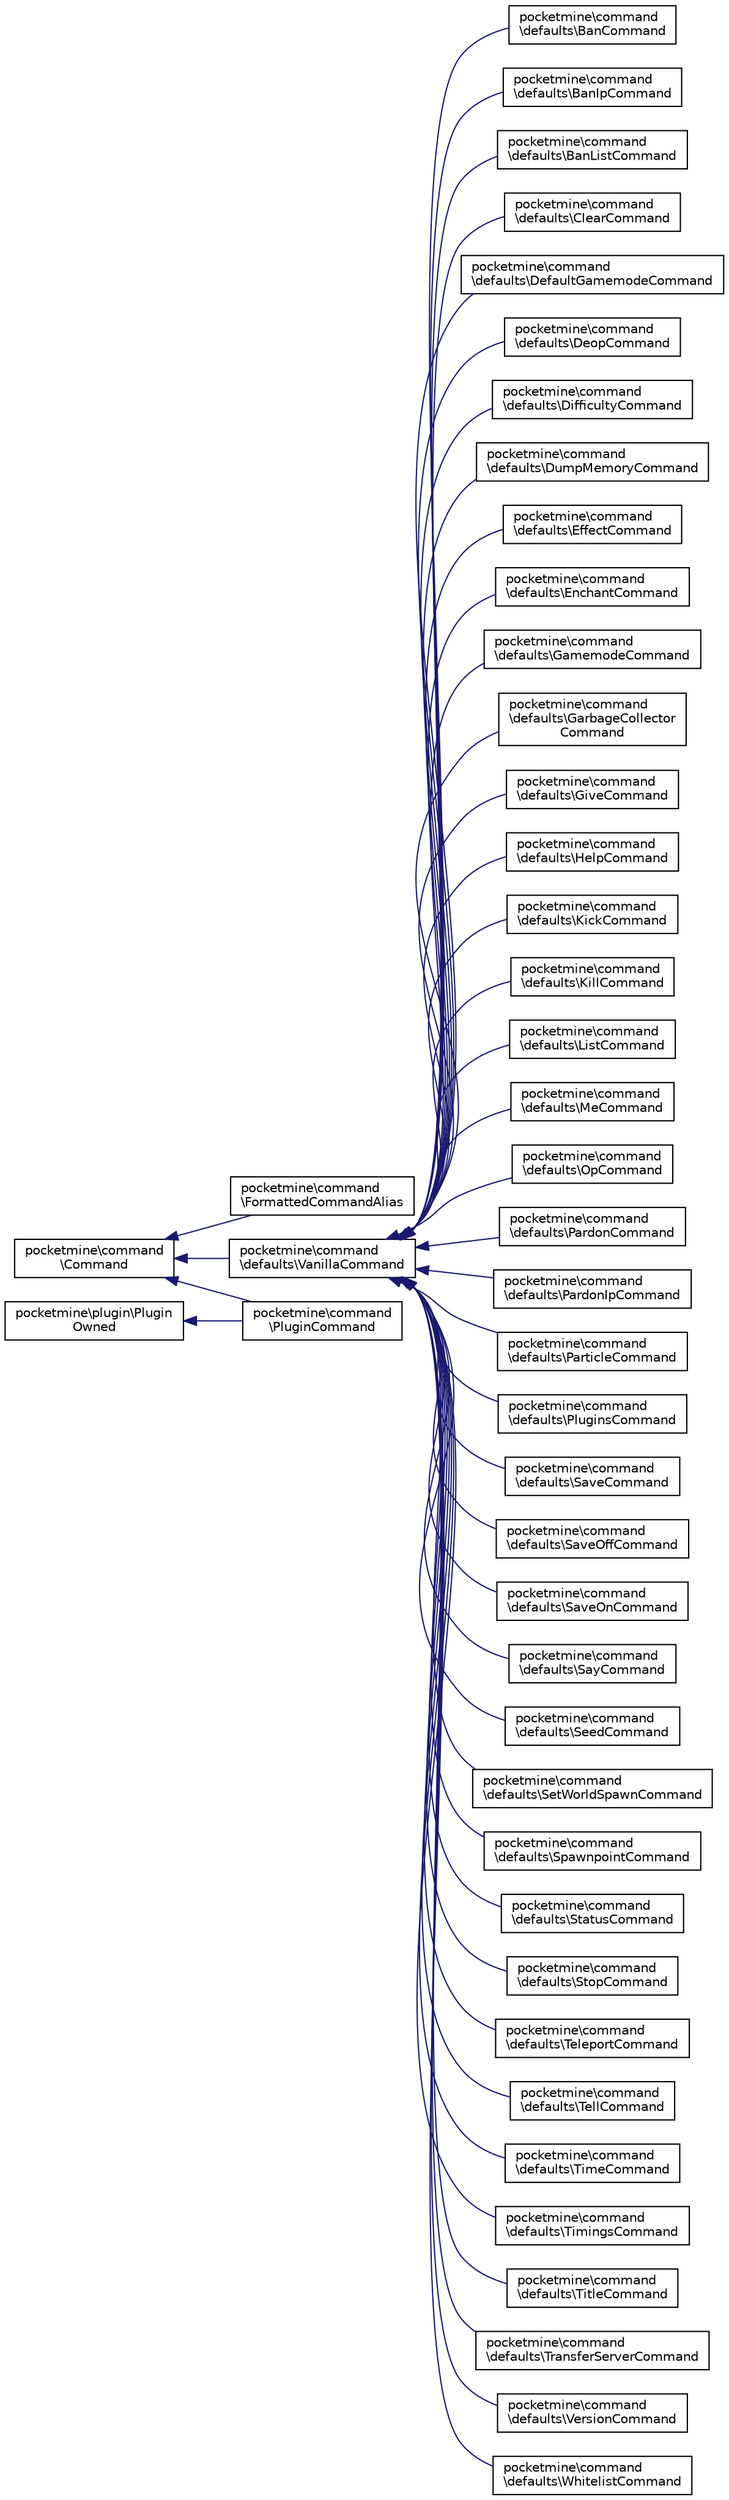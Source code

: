 digraph "Graphical Class Hierarchy"
{
 // INTERACTIVE_SVG=YES
 // LATEX_PDF_SIZE
  edge [fontname="Helvetica",fontsize="10",labelfontname="Helvetica",labelfontsize="10"];
  node [fontname="Helvetica",fontsize="10",shape=record];
  rankdir="LR";
  Node0 [label="pocketmine\\command\l\\Command",height=0.2,width=0.4,color="black", fillcolor="white", style="filled",URL="$d6/df1/classpocketmine_1_1command_1_1_command.html",tooltip=" "];
  Node0 -> Node1 [dir="back",color="midnightblue",fontsize="10",style="solid",fontname="Helvetica"];
  Node1 [label="pocketmine\\command\l\\FormattedCommandAlias",height=0.2,width=0.4,color="black", fillcolor="white", style="filled",URL="$d7/d80/classpocketmine_1_1command_1_1_formatted_command_alias.html",tooltip=" "];
  Node0 -> Node2 [dir="back",color="midnightblue",fontsize="10",style="solid",fontname="Helvetica"];
  Node2 [label="pocketmine\\command\l\\PluginCommand",height=0.2,width=0.4,color="black", fillcolor="white", style="filled",URL="$d7/d63/classpocketmine_1_1command_1_1_plugin_command.html",tooltip=" "];
  Node0 -> Node4 [dir="back",color="midnightblue",fontsize="10",style="solid",fontname="Helvetica"];
  Node4 [label="pocketmine\\command\l\\defaults\\VanillaCommand",height=0.2,width=0.4,color="black", fillcolor="white", style="filled",URL="$d5/dfa/classpocketmine_1_1command_1_1defaults_1_1_vanilla_command.html",tooltip=" "];
  Node4 -> Node5 [dir="back",color="midnightblue",fontsize="10",style="solid",fontname="Helvetica"];
  Node5 [label="pocketmine\\command\l\\defaults\\BanCommand",height=0.2,width=0.4,color="black", fillcolor="white", style="filled",URL="$da/d23/classpocketmine_1_1command_1_1defaults_1_1_ban_command.html",tooltip=" "];
  Node4 -> Node6 [dir="back",color="midnightblue",fontsize="10",style="solid",fontname="Helvetica"];
  Node6 [label="pocketmine\\command\l\\defaults\\BanIpCommand",height=0.2,width=0.4,color="black", fillcolor="white", style="filled",URL="$d1/d73/classpocketmine_1_1command_1_1defaults_1_1_ban_ip_command.html",tooltip=" "];
  Node4 -> Node7 [dir="back",color="midnightblue",fontsize="10",style="solid",fontname="Helvetica"];
  Node7 [label="pocketmine\\command\l\\defaults\\BanListCommand",height=0.2,width=0.4,color="black", fillcolor="white", style="filled",URL="$d7/d21/classpocketmine_1_1command_1_1defaults_1_1_ban_list_command.html",tooltip=" "];
  Node4 -> Node8 [dir="back",color="midnightblue",fontsize="10",style="solid",fontname="Helvetica"];
  Node8 [label="pocketmine\\command\l\\defaults\\ClearCommand",height=0.2,width=0.4,color="black", fillcolor="white", style="filled",URL="$da/d9c/classpocketmine_1_1command_1_1defaults_1_1_clear_command.html",tooltip=" "];
  Node4 -> Node9 [dir="back",color="midnightblue",fontsize="10",style="solid",fontname="Helvetica"];
  Node9 [label="pocketmine\\command\l\\defaults\\DefaultGamemodeCommand",height=0.2,width=0.4,color="black", fillcolor="white", style="filled",URL="$d5/d93/classpocketmine_1_1command_1_1defaults_1_1_default_gamemode_command.html",tooltip=" "];
  Node4 -> Node10 [dir="back",color="midnightblue",fontsize="10",style="solid",fontname="Helvetica"];
  Node10 [label="pocketmine\\command\l\\defaults\\DeopCommand",height=0.2,width=0.4,color="black", fillcolor="white", style="filled",URL="$dc/dd8/classpocketmine_1_1command_1_1defaults_1_1_deop_command.html",tooltip=" "];
  Node4 -> Node11 [dir="back",color="midnightblue",fontsize="10",style="solid",fontname="Helvetica"];
  Node11 [label="pocketmine\\command\l\\defaults\\DifficultyCommand",height=0.2,width=0.4,color="black", fillcolor="white", style="filled",URL="$d0/d74/classpocketmine_1_1command_1_1defaults_1_1_difficulty_command.html",tooltip=" "];
  Node4 -> Node12 [dir="back",color="midnightblue",fontsize="10",style="solid",fontname="Helvetica"];
  Node12 [label="pocketmine\\command\l\\defaults\\DumpMemoryCommand",height=0.2,width=0.4,color="black", fillcolor="white", style="filled",URL="$dc/d4c/classpocketmine_1_1command_1_1defaults_1_1_dump_memory_command.html",tooltip=" "];
  Node4 -> Node13 [dir="back",color="midnightblue",fontsize="10",style="solid",fontname="Helvetica"];
  Node13 [label="pocketmine\\command\l\\defaults\\EffectCommand",height=0.2,width=0.4,color="black", fillcolor="white", style="filled",URL="$d8/dc9/classpocketmine_1_1command_1_1defaults_1_1_effect_command.html",tooltip=" "];
  Node4 -> Node14 [dir="back",color="midnightblue",fontsize="10",style="solid",fontname="Helvetica"];
  Node14 [label="pocketmine\\command\l\\defaults\\EnchantCommand",height=0.2,width=0.4,color="black", fillcolor="white", style="filled",URL="$df/dd0/classpocketmine_1_1command_1_1defaults_1_1_enchant_command.html",tooltip=" "];
  Node4 -> Node15 [dir="back",color="midnightblue",fontsize="10",style="solid",fontname="Helvetica"];
  Node15 [label="pocketmine\\command\l\\defaults\\GamemodeCommand",height=0.2,width=0.4,color="black", fillcolor="white", style="filled",URL="$d7/de4/classpocketmine_1_1command_1_1defaults_1_1_gamemode_command.html",tooltip=" "];
  Node4 -> Node16 [dir="back",color="midnightblue",fontsize="10",style="solid",fontname="Helvetica"];
  Node16 [label="pocketmine\\command\l\\defaults\\GarbageCollector\lCommand",height=0.2,width=0.4,color="black", fillcolor="white", style="filled",URL="$dd/d1e/classpocketmine_1_1command_1_1defaults_1_1_garbage_collector_command.html",tooltip=" "];
  Node4 -> Node17 [dir="back",color="midnightblue",fontsize="10",style="solid",fontname="Helvetica"];
  Node17 [label="pocketmine\\command\l\\defaults\\GiveCommand",height=0.2,width=0.4,color="black", fillcolor="white", style="filled",URL="$d8/d3e/classpocketmine_1_1command_1_1defaults_1_1_give_command.html",tooltip=" "];
  Node4 -> Node18 [dir="back",color="midnightblue",fontsize="10",style="solid",fontname="Helvetica"];
  Node18 [label="pocketmine\\command\l\\defaults\\HelpCommand",height=0.2,width=0.4,color="black", fillcolor="white", style="filled",URL="$da/d3a/classpocketmine_1_1command_1_1defaults_1_1_help_command.html",tooltip=" "];
  Node4 -> Node19 [dir="back",color="midnightblue",fontsize="10",style="solid",fontname="Helvetica"];
  Node19 [label="pocketmine\\command\l\\defaults\\KickCommand",height=0.2,width=0.4,color="black", fillcolor="white", style="filled",URL="$d7/dce/classpocketmine_1_1command_1_1defaults_1_1_kick_command.html",tooltip=" "];
  Node4 -> Node20 [dir="back",color="midnightblue",fontsize="10",style="solid",fontname="Helvetica"];
  Node20 [label="pocketmine\\command\l\\defaults\\KillCommand",height=0.2,width=0.4,color="black", fillcolor="white", style="filled",URL="$dc/d6e/classpocketmine_1_1command_1_1defaults_1_1_kill_command.html",tooltip=" "];
  Node4 -> Node21 [dir="back",color="midnightblue",fontsize="10",style="solid",fontname="Helvetica"];
  Node21 [label="pocketmine\\command\l\\defaults\\ListCommand",height=0.2,width=0.4,color="black", fillcolor="white", style="filled",URL="$d3/d0a/classpocketmine_1_1command_1_1defaults_1_1_list_command.html",tooltip=" "];
  Node4 -> Node22 [dir="back",color="midnightblue",fontsize="10",style="solid",fontname="Helvetica"];
  Node22 [label="pocketmine\\command\l\\defaults\\MeCommand",height=0.2,width=0.4,color="black", fillcolor="white", style="filled",URL="$d7/d87/classpocketmine_1_1command_1_1defaults_1_1_me_command.html",tooltip=" "];
  Node4 -> Node23 [dir="back",color="midnightblue",fontsize="10",style="solid",fontname="Helvetica"];
  Node23 [label="pocketmine\\command\l\\defaults\\OpCommand",height=0.2,width=0.4,color="black", fillcolor="white", style="filled",URL="$df/d64/classpocketmine_1_1command_1_1defaults_1_1_op_command.html",tooltip=" "];
  Node4 -> Node24 [dir="back",color="midnightblue",fontsize="10",style="solid",fontname="Helvetica"];
  Node24 [label="pocketmine\\command\l\\defaults\\PardonCommand",height=0.2,width=0.4,color="black", fillcolor="white", style="filled",URL="$d2/dea/classpocketmine_1_1command_1_1defaults_1_1_pardon_command.html",tooltip=" "];
  Node4 -> Node25 [dir="back",color="midnightblue",fontsize="10",style="solid",fontname="Helvetica"];
  Node25 [label="pocketmine\\command\l\\defaults\\PardonIpCommand",height=0.2,width=0.4,color="black", fillcolor="white", style="filled",URL="$dc/da7/classpocketmine_1_1command_1_1defaults_1_1_pardon_ip_command.html",tooltip=" "];
  Node4 -> Node26 [dir="back",color="midnightblue",fontsize="10",style="solid",fontname="Helvetica"];
  Node26 [label="pocketmine\\command\l\\defaults\\ParticleCommand",height=0.2,width=0.4,color="black", fillcolor="white", style="filled",URL="$dd/d9b/classpocketmine_1_1command_1_1defaults_1_1_particle_command.html",tooltip=" "];
  Node4 -> Node27 [dir="back",color="midnightblue",fontsize="10",style="solid",fontname="Helvetica"];
  Node27 [label="pocketmine\\command\l\\defaults\\PluginsCommand",height=0.2,width=0.4,color="black", fillcolor="white", style="filled",URL="$d8/d56/classpocketmine_1_1command_1_1defaults_1_1_plugins_command.html",tooltip=" "];
  Node4 -> Node28 [dir="back",color="midnightblue",fontsize="10",style="solid",fontname="Helvetica"];
  Node28 [label="pocketmine\\command\l\\defaults\\SaveCommand",height=0.2,width=0.4,color="black", fillcolor="white", style="filled",URL="$d6/ddd/classpocketmine_1_1command_1_1defaults_1_1_save_command.html",tooltip=" "];
  Node4 -> Node29 [dir="back",color="midnightblue",fontsize="10",style="solid",fontname="Helvetica"];
  Node29 [label="pocketmine\\command\l\\defaults\\SaveOffCommand",height=0.2,width=0.4,color="black", fillcolor="white", style="filled",URL="$d7/daf/classpocketmine_1_1command_1_1defaults_1_1_save_off_command.html",tooltip=" "];
  Node4 -> Node30 [dir="back",color="midnightblue",fontsize="10",style="solid",fontname="Helvetica"];
  Node30 [label="pocketmine\\command\l\\defaults\\SaveOnCommand",height=0.2,width=0.4,color="black", fillcolor="white", style="filled",URL="$d7/d8d/classpocketmine_1_1command_1_1defaults_1_1_save_on_command.html",tooltip=" "];
  Node4 -> Node31 [dir="back",color="midnightblue",fontsize="10",style="solid",fontname="Helvetica"];
  Node31 [label="pocketmine\\command\l\\defaults\\SayCommand",height=0.2,width=0.4,color="black", fillcolor="white", style="filled",URL="$d5/d3c/classpocketmine_1_1command_1_1defaults_1_1_say_command.html",tooltip=" "];
  Node4 -> Node32 [dir="back",color="midnightblue",fontsize="10",style="solid",fontname="Helvetica"];
  Node32 [label="pocketmine\\command\l\\defaults\\SeedCommand",height=0.2,width=0.4,color="black", fillcolor="white", style="filled",URL="$d3/da8/classpocketmine_1_1command_1_1defaults_1_1_seed_command.html",tooltip=" "];
  Node4 -> Node33 [dir="back",color="midnightblue",fontsize="10",style="solid",fontname="Helvetica"];
  Node33 [label="pocketmine\\command\l\\defaults\\SetWorldSpawnCommand",height=0.2,width=0.4,color="black", fillcolor="white", style="filled",URL="$df/d66/classpocketmine_1_1command_1_1defaults_1_1_set_world_spawn_command.html",tooltip=" "];
  Node4 -> Node34 [dir="back",color="midnightblue",fontsize="10",style="solid",fontname="Helvetica"];
  Node34 [label="pocketmine\\command\l\\defaults\\SpawnpointCommand",height=0.2,width=0.4,color="black", fillcolor="white", style="filled",URL="$d0/d2f/classpocketmine_1_1command_1_1defaults_1_1_spawnpoint_command.html",tooltip=" "];
  Node4 -> Node35 [dir="back",color="midnightblue",fontsize="10",style="solid",fontname="Helvetica"];
  Node35 [label="pocketmine\\command\l\\defaults\\StatusCommand",height=0.2,width=0.4,color="black", fillcolor="white", style="filled",URL="$db/dce/classpocketmine_1_1command_1_1defaults_1_1_status_command.html",tooltip=" "];
  Node4 -> Node36 [dir="back",color="midnightblue",fontsize="10",style="solid",fontname="Helvetica"];
  Node36 [label="pocketmine\\command\l\\defaults\\StopCommand",height=0.2,width=0.4,color="black", fillcolor="white", style="filled",URL="$d2/d16/classpocketmine_1_1command_1_1defaults_1_1_stop_command.html",tooltip=" "];
  Node4 -> Node37 [dir="back",color="midnightblue",fontsize="10",style="solid",fontname="Helvetica"];
  Node37 [label="pocketmine\\command\l\\defaults\\TeleportCommand",height=0.2,width=0.4,color="black", fillcolor="white", style="filled",URL="$d3/d02/classpocketmine_1_1command_1_1defaults_1_1_teleport_command.html",tooltip=" "];
  Node4 -> Node38 [dir="back",color="midnightblue",fontsize="10",style="solid",fontname="Helvetica"];
  Node38 [label="pocketmine\\command\l\\defaults\\TellCommand",height=0.2,width=0.4,color="black", fillcolor="white", style="filled",URL="$d7/d4c/classpocketmine_1_1command_1_1defaults_1_1_tell_command.html",tooltip=" "];
  Node4 -> Node39 [dir="back",color="midnightblue",fontsize="10",style="solid",fontname="Helvetica"];
  Node39 [label="pocketmine\\command\l\\defaults\\TimeCommand",height=0.2,width=0.4,color="black", fillcolor="white", style="filled",URL="$dc/d55/classpocketmine_1_1command_1_1defaults_1_1_time_command.html",tooltip=" "];
  Node4 -> Node40 [dir="back",color="midnightblue",fontsize="10",style="solid",fontname="Helvetica"];
  Node40 [label="pocketmine\\command\l\\defaults\\TimingsCommand",height=0.2,width=0.4,color="black", fillcolor="white", style="filled",URL="$d6/d17/classpocketmine_1_1command_1_1defaults_1_1_timings_command.html",tooltip=" "];
  Node4 -> Node41 [dir="back",color="midnightblue",fontsize="10",style="solid",fontname="Helvetica"];
  Node41 [label="pocketmine\\command\l\\defaults\\TitleCommand",height=0.2,width=0.4,color="black", fillcolor="white", style="filled",URL="$dd/d3c/classpocketmine_1_1command_1_1defaults_1_1_title_command.html",tooltip=" "];
  Node4 -> Node42 [dir="back",color="midnightblue",fontsize="10",style="solid",fontname="Helvetica"];
  Node42 [label="pocketmine\\command\l\\defaults\\TransferServerCommand",height=0.2,width=0.4,color="black", fillcolor="white", style="filled",URL="$d0/d5d/classpocketmine_1_1command_1_1defaults_1_1_transfer_server_command.html",tooltip=" "];
  Node4 -> Node43 [dir="back",color="midnightblue",fontsize="10",style="solid",fontname="Helvetica"];
  Node43 [label="pocketmine\\command\l\\defaults\\VersionCommand",height=0.2,width=0.4,color="black", fillcolor="white", style="filled",URL="$d1/d1c/classpocketmine_1_1command_1_1defaults_1_1_version_command.html",tooltip=" "];
  Node4 -> Node44 [dir="back",color="midnightblue",fontsize="10",style="solid",fontname="Helvetica"];
  Node44 [label="pocketmine\\command\l\\defaults\\WhitelistCommand",height=0.2,width=0.4,color="black", fillcolor="white", style="filled",URL="$d5/d43/classpocketmine_1_1command_1_1defaults_1_1_whitelist_command.html",tooltip=" "];
  Node3 [label="pocketmine\\plugin\\Plugin\lOwned",height=0.2,width=0.4,color="black", fillcolor="white", style="filled",URL="$d0/dcc/interfacepocketmine_1_1plugin_1_1_plugin_owned.html",tooltip=" "];
  Node3 -> Node2 [dir="back",color="midnightblue",fontsize="10",style="solid",fontname="Helvetica"];
}
